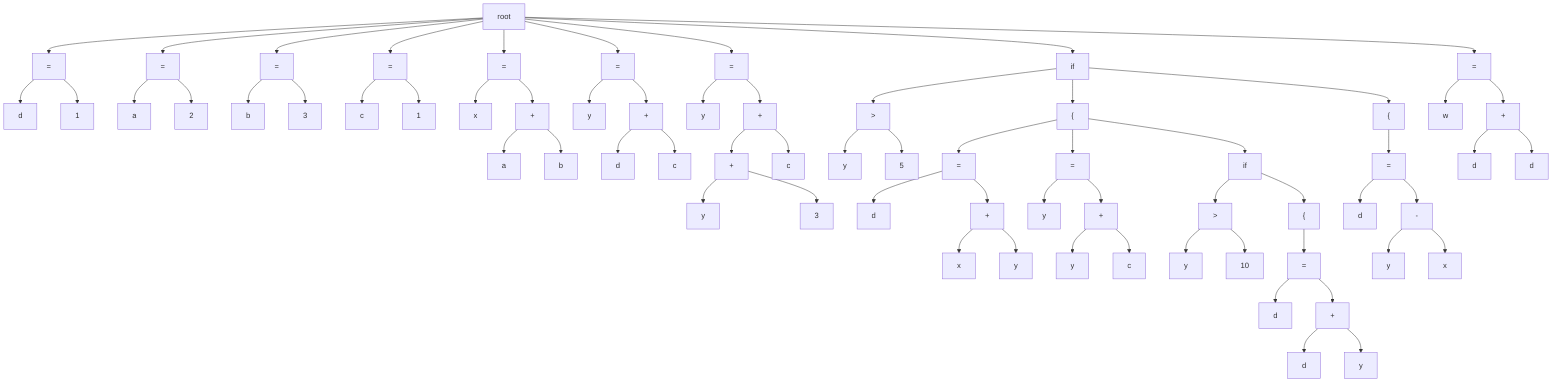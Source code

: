 flowchart TD
0["root"]
0-->1
1["="]
1-->2
2["d"]
1-->3
3["1"]
0-->4
4["="]
4-->5
5["a"]
4-->6
6["2"]
0-->7
7["="]
7-->8
8["b"]
7-->9
9["3"]
0-->10
10["="]
10-->11
11["c"]
10-->12
12["1"]
0-->13
13["="]
13-->14
14["x"]
13-->15
15["+"]
15-->16
16["a"]
15-->17
17["b"]
0-->18
18["="]
18-->19
19["y"]
18-->20
20["+"]
20-->21
21["d"]
20-->22
22["c"]
0-->23
23["="]
23-->24
24["y"]
23-->25
25["+"]
25-->26
26["+"]
26-->27
27["y"]
26-->28
28["3"]
25-->29
29["c"]
0-->30
30["if"]
30-->31
31[">"]
31-->32
32["y"]
31-->33
33["5"]
30-->34
34["{"]
34-->35
35["="]
35-->36
36["d"]
35-->37
37["+"]
37-->38
38["x"]
37-->39
39["y"]
34-->40
40["="]
40-->41
41["y"]
40-->42
42["+"]
42-->43
43["y"]
42-->44
44["c"]
34-->45
45["if"]
45-->46
46[">"]
46-->47
47["y"]
46-->48
48["10"]
45-->49
49["{"]
49-->50
50["="]
50-->51
51["d"]
50-->52
52["+"]
52-->53
53["d"]
52-->54
54["y"]
30-->55
55["{"]
55-->56
56["="]
56-->57
57["d"]
56-->58
58["-"]
58-->59
59["y"]
58-->60
60["x"]
0-->61
61["="]
61-->62
62["w"]
61-->63
63["+"]
63-->64
64["d"]
63-->65
65["d"]